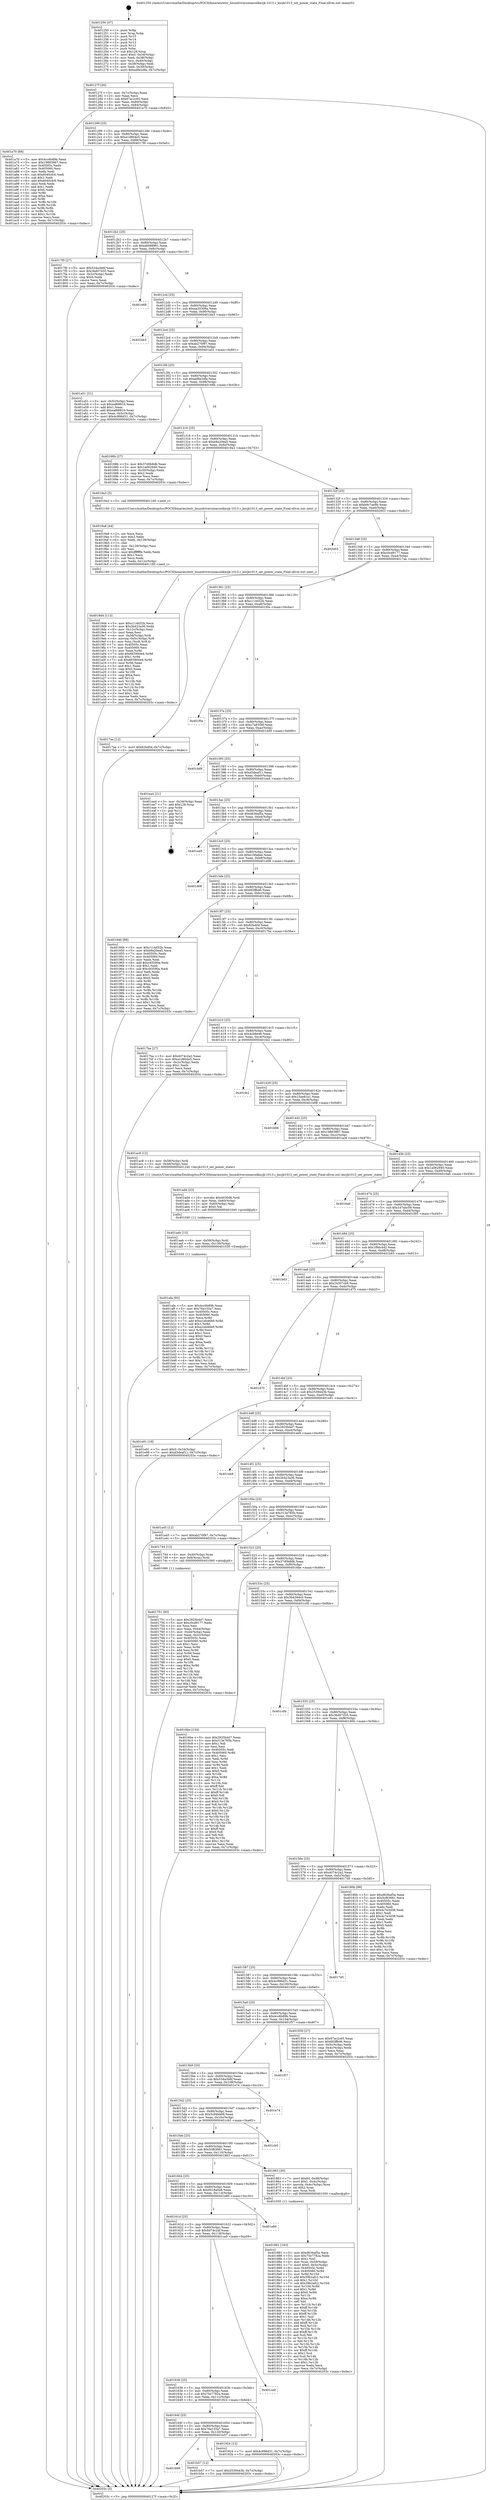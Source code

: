 digraph "0x401250" {
  label = "0x401250 (/mnt/c/Users/mathe/Desktop/tcc/POCII/binaries/extr_linuxdriversiioaccelkxcjk-1013.c_kxcjk1013_set_power_state_Final-ollvm.out::main(0))"
  labelloc = "t"
  node[shape=record]

  Entry [label="",width=0.3,height=0.3,shape=circle,fillcolor=black,style=filled]
  "0x40127f" [label="{
     0x40127f [26]\l
     | [instrs]\l
     &nbsp;&nbsp;0x40127f \<+3\>: mov -0x7c(%rbp),%eax\l
     &nbsp;&nbsp;0x401282 \<+2\>: mov %eax,%ecx\l
     &nbsp;&nbsp;0x401284 \<+6\>: sub $0x97ac2c65,%ecx\l
     &nbsp;&nbsp;0x40128a \<+3\>: mov %eax,-0x80(%rbp)\l
     &nbsp;&nbsp;0x40128d \<+6\>: mov %ecx,-0x84(%rbp)\l
     &nbsp;&nbsp;0x401293 \<+6\>: je 0000000000401a70 \<main+0x820\>\l
  }"]
  "0x401a70" [label="{
     0x401a70 [88]\l
     | [instrs]\l
     &nbsp;&nbsp;0x401a70 \<+5\>: mov $0x4cc6b89b,%eax\l
     &nbsp;&nbsp;0x401a75 \<+5\>: mov $0x19883867,%ecx\l
     &nbsp;&nbsp;0x401a7a \<+7\>: mov 0x40505c,%edx\l
     &nbsp;&nbsp;0x401a81 \<+7\>: mov 0x405060,%esi\l
     &nbsp;&nbsp;0x401a88 \<+2\>: mov %edx,%edi\l
     &nbsp;&nbsp;0x401a8a \<+6\>: sub $0x6040cfc6,%edi\l
     &nbsp;&nbsp;0x401a90 \<+3\>: sub $0x1,%edi\l
     &nbsp;&nbsp;0x401a93 \<+6\>: add $0x6040cfc6,%edi\l
     &nbsp;&nbsp;0x401a99 \<+3\>: imul %edi,%edx\l
     &nbsp;&nbsp;0x401a9c \<+3\>: and $0x1,%edx\l
     &nbsp;&nbsp;0x401a9f \<+3\>: cmp $0x0,%edx\l
     &nbsp;&nbsp;0x401aa2 \<+4\>: sete %r8b\l
     &nbsp;&nbsp;0x401aa6 \<+3\>: cmp $0xa,%esi\l
     &nbsp;&nbsp;0x401aa9 \<+4\>: setl %r9b\l
     &nbsp;&nbsp;0x401aad \<+3\>: mov %r8b,%r10b\l
     &nbsp;&nbsp;0x401ab0 \<+3\>: and %r9b,%r10b\l
     &nbsp;&nbsp;0x401ab3 \<+3\>: xor %r9b,%r8b\l
     &nbsp;&nbsp;0x401ab6 \<+3\>: or %r8b,%r10b\l
     &nbsp;&nbsp;0x401ab9 \<+4\>: test $0x1,%r10b\l
     &nbsp;&nbsp;0x401abd \<+3\>: cmovne %ecx,%eax\l
     &nbsp;&nbsp;0x401ac0 \<+3\>: mov %eax,-0x7c(%rbp)\l
     &nbsp;&nbsp;0x401ac3 \<+5\>: jmp 000000000040203c \<main+0xdec\>\l
  }"]
  "0x401299" [label="{
     0x401299 [25]\l
     | [instrs]\l
     &nbsp;&nbsp;0x401299 \<+5\>: jmp 000000000040129e \<main+0x4e\>\l
     &nbsp;&nbsp;0x40129e \<+3\>: mov -0x80(%rbp),%eax\l
     &nbsp;&nbsp;0x4012a1 \<+5\>: sub $0xa1d804e5,%eax\l
     &nbsp;&nbsp;0x4012a6 \<+6\>: mov %eax,-0x88(%rbp)\l
     &nbsp;&nbsp;0x4012ac \<+6\>: je 00000000004017f0 \<main+0x5a0\>\l
  }"]
  Exit [label="",width=0.3,height=0.3,shape=circle,fillcolor=black,style=filled,peripheries=2]
  "0x4017f0" [label="{
     0x4017f0 [27]\l
     | [instrs]\l
     &nbsp;&nbsp;0x4017f0 \<+5\>: mov $0x534a3b6f,%eax\l
     &nbsp;&nbsp;0x4017f5 \<+5\>: mov $0x3bd07d35,%ecx\l
     &nbsp;&nbsp;0x4017fa \<+3\>: mov -0x2c(%rbp),%edx\l
     &nbsp;&nbsp;0x4017fd \<+3\>: cmp $0x0,%edx\l
     &nbsp;&nbsp;0x401800 \<+3\>: cmove %ecx,%eax\l
     &nbsp;&nbsp;0x401803 \<+3\>: mov %eax,-0x7c(%rbp)\l
     &nbsp;&nbsp;0x401806 \<+5\>: jmp 000000000040203c \<main+0xdec\>\l
  }"]
  "0x4012b2" [label="{
     0x4012b2 [25]\l
     | [instrs]\l
     &nbsp;&nbsp;0x4012b2 \<+5\>: jmp 00000000004012b7 \<main+0x67\>\l
     &nbsp;&nbsp;0x4012b7 \<+3\>: mov -0x80(%rbp),%eax\l
     &nbsp;&nbsp;0x4012ba \<+5\>: sub $0xa6088961,%eax\l
     &nbsp;&nbsp;0x4012bf \<+6\>: mov %eax,-0x8c(%rbp)\l
     &nbsp;&nbsp;0x4012c5 \<+6\>: je 0000000000401e68 \<main+0xc18\>\l
  }"]
  "0x401668" [label="{
     0x401668\l
  }", style=dashed]
  "0x401e68" [label="{
     0x401e68\l
  }", style=dashed]
  "0x4012cb" [label="{
     0x4012cb [25]\l
     | [instrs]\l
     &nbsp;&nbsp;0x4012cb \<+5\>: jmp 00000000004012d0 \<main+0x80\>\l
     &nbsp;&nbsp;0x4012d0 \<+3\>: mov -0x80(%rbp),%eax\l
     &nbsp;&nbsp;0x4012d3 \<+5\>: sub $0xaa35306a,%eax\l
     &nbsp;&nbsp;0x4012d8 \<+6\>: mov %eax,-0x90(%rbp)\l
     &nbsp;&nbsp;0x4012de \<+6\>: je 0000000000401bb3 \<main+0x963\>\l
  }"]
  "0x401b57" [label="{
     0x401b57 [12]\l
     | [instrs]\l
     &nbsp;&nbsp;0x401b57 \<+7\>: movl $0x2539443b,-0x7c(%rbp)\l
     &nbsp;&nbsp;0x401b5e \<+5\>: jmp 000000000040203c \<main+0xdec\>\l
  }"]
  "0x401bb3" [label="{
     0x401bb3\l
  }", style=dashed]
  "0x4012e4" [label="{
     0x4012e4 [25]\l
     | [instrs]\l
     &nbsp;&nbsp;0x4012e4 \<+5\>: jmp 00000000004012e9 \<main+0x99\>\l
     &nbsp;&nbsp;0x4012e9 \<+3\>: mov -0x80(%rbp),%eax\l
     &nbsp;&nbsp;0x4012ec \<+5\>: sub $0xab270f97,%eax\l
     &nbsp;&nbsp;0x4012f1 \<+6\>: mov %eax,-0x94(%rbp)\l
     &nbsp;&nbsp;0x4012f7 \<+6\>: je 0000000000401a51 \<main+0x801\>\l
  }"]
  "0x401afa" [label="{
     0x401afa [93]\l
     | [instrs]\l
     &nbsp;&nbsp;0x401afa \<+5\>: mov $0x4cc6b89b,%eax\l
     &nbsp;&nbsp;0x401aff \<+5\>: mov $0x76a155a7,%esi\l
     &nbsp;&nbsp;0x401b04 \<+7\>: mov 0x40505c,%ecx\l
     &nbsp;&nbsp;0x401b0b \<+7\>: mov 0x405060,%edx\l
     &nbsp;&nbsp;0x401b12 \<+3\>: mov %ecx,%r8d\l
     &nbsp;&nbsp;0x401b15 \<+7\>: add $0xa1eb46b9,%r8d\l
     &nbsp;&nbsp;0x401b1c \<+4\>: sub $0x1,%r8d\l
     &nbsp;&nbsp;0x401b20 \<+7\>: sub $0xa1eb46b9,%r8d\l
     &nbsp;&nbsp;0x401b27 \<+4\>: imul %r8d,%ecx\l
     &nbsp;&nbsp;0x401b2b \<+3\>: and $0x1,%ecx\l
     &nbsp;&nbsp;0x401b2e \<+3\>: cmp $0x0,%ecx\l
     &nbsp;&nbsp;0x401b31 \<+4\>: sete %r9b\l
     &nbsp;&nbsp;0x401b35 \<+3\>: cmp $0xa,%edx\l
     &nbsp;&nbsp;0x401b38 \<+4\>: setl %r10b\l
     &nbsp;&nbsp;0x401b3c \<+3\>: mov %r9b,%r11b\l
     &nbsp;&nbsp;0x401b3f \<+3\>: and %r10b,%r11b\l
     &nbsp;&nbsp;0x401b42 \<+3\>: xor %r10b,%r9b\l
     &nbsp;&nbsp;0x401b45 \<+3\>: or %r9b,%r11b\l
     &nbsp;&nbsp;0x401b48 \<+4\>: test $0x1,%r11b\l
     &nbsp;&nbsp;0x401b4c \<+3\>: cmovne %esi,%eax\l
     &nbsp;&nbsp;0x401b4f \<+3\>: mov %eax,-0x7c(%rbp)\l
     &nbsp;&nbsp;0x401b52 \<+5\>: jmp 000000000040203c \<main+0xdec\>\l
  }"]
  "0x401a51" [label="{
     0x401a51 [31]\l
     | [instrs]\l
     &nbsp;&nbsp;0x401a51 \<+3\>: mov -0x5c(%rbp),%eax\l
     &nbsp;&nbsp;0x401a54 \<+5\>: sub $0xeaf68816,%eax\l
     &nbsp;&nbsp;0x401a59 \<+3\>: add $0x1,%eax\l
     &nbsp;&nbsp;0x401a5c \<+5\>: add $0xeaf68816,%eax\l
     &nbsp;&nbsp;0x401a61 \<+3\>: mov %eax,-0x5c(%rbp)\l
     &nbsp;&nbsp;0x401a64 \<+7\>: movl $0x4c996d31,-0x7c(%rbp)\l
     &nbsp;&nbsp;0x401a6b \<+5\>: jmp 000000000040203c \<main+0xdec\>\l
  }"]
  "0x4012fd" [label="{
     0x4012fd [25]\l
     | [instrs]\l
     &nbsp;&nbsp;0x4012fd \<+5\>: jmp 0000000000401302 \<main+0xb2\>\l
     &nbsp;&nbsp;0x401302 \<+3\>: mov -0x80(%rbp),%eax\l
     &nbsp;&nbsp;0x401305 \<+5\>: sub $0xad8e2dfa,%eax\l
     &nbsp;&nbsp;0x40130a \<+6\>: mov %eax,-0x98(%rbp)\l
     &nbsp;&nbsp;0x401310 \<+6\>: je 000000000040168b \<main+0x43b\>\l
  }"]
  "0x401aeb" [label="{
     0x401aeb [15]\l
     | [instrs]\l
     &nbsp;&nbsp;0x401aeb \<+4\>: mov -0x58(%rbp),%rdi\l
     &nbsp;&nbsp;0x401aef \<+6\>: mov %eax,-0x130(%rbp)\l
     &nbsp;&nbsp;0x401af5 \<+5\>: call 0000000000401030 \<free@plt\>\l
     | [calls]\l
     &nbsp;&nbsp;0x401030 \{1\} (unknown)\l
  }"]
  "0x40168b" [label="{
     0x40168b [27]\l
     | [instrs]\l
     &nbsp;&nbsp;0x40168b \<+5\>: mov $0x37d0b8db,%eax\l
     &nbsp;&nbsp;0x401690 \<+5\>: mov $0x1a062940,%ecx\l
     &nbsp;&nbsp;0x401695 \<+3\>: mov -0x30(%rbp),%edx\l
     &nbsp;&nbsp;0x401698 \<+3\>: cmp $0x2,%edx\l
     &nbsp;&nbsp;0x40169b \<+3\>: cmovne %ecx,%eax\l
     &nbsp;&nbsp;0x40169e \<+3\>: mov %eax,-0x7c(%rbp)\l
     &nbsp;&nbsp;0x4016a1 \<+5\>: jmp 000000000040203c \<main+0xdec\>\l
  }"]
  "0x401316" [label="{
     0x401316 [25]\l
     | [instrs]\l
     &nbsp;&nbsp;0x401316 \<+5\>: jmp 000000000040131b \<main+0xcb\>\l
     &nbsp;&nbsp;0x40131b \<+3\>: mov -0x80(%rbp),%eax\l
     &nbsp;&nbsp;0x40131e \<+5\>: sub $0xb9a20ea5,%eax\l
     &nbsp;&nbsp;0x401323 \<+6\>: mov %eax,-0x9c(%rbp)\l
     &nbsp;&nbsp;0x401329 \<+6\>: je 00000000004019a3 \<main+0x753\>\l
  }"]
  "0x40203c" [label="{
     0x40203c [5]\l
     | [instrs]\l
     &nbsp;&nbsp;0x40203c \<+5\>: jmp 000000000040127f \<main+0x2f\>\l
  }"]
  "0x401250" [label="{
     0x401250 [47]\l
     | [instrs]\l
     &nbsp;&nbsp;0x401250 \<+1\>: push %rbp\l
     &nbsp;&nbsp;0x401251 \<+3\>: mov %rsp,%rbp\l
     &nbsp;&nbsp;0x401254 \<+2\>: push %r15\l
     &nbsp;&nbsp;0x401256 \<+2\>: push %r14\l
     &nbsp;&nbsp;0x401258 \<+2\>: push %r13\l
     &nbsp;&nbsp;0x40125a \<+2\>: push %r12\l
     &nbsp;&nbsp;0x40125c \<+1\>: push %rbx\l
     &nbsp;&nbsp;0x40125d \<+7\>: sub $0x128,%rsp\l
     &nbsp;&nbsp;0x401264 \<+7\>: movl $0x0,-0x34(%rbp)\l
     &nbsp;&nbsp;0x40126b \<+3\>: mov %edi,-0x38(%rbp)\l
     &nbsp;&nbsp;0x40126e \<+4\>: mov %rsi,-0x40(%rbp)\l
     &nbsp;&nbsp;0x401272 \<+3\>: mov -0x38(%rbp),%edi\l
     &nbsp;&nbsp;0x401275 \<+3\>: mov %edi,-0x30(%rbp)\l
     &nbsp;&nbsp;0x401278 \<+7\>: movl $0xad8e2dfa,-0x7c(%rbp)\l
  }"]
  "0x401ad4" [label="{
     0x401ad4 [23]\l
     | [instrs]\l
     &nbsp;&nbsp;0x401ad4 \<+10\>: movabs $0x4030d6,%rdi\l
     &nbsp;&nbsp;0x401ade \<+3\>: mov %eax,-0x60(%rbp)\l
     &nbsp;&nbsp;0x401ae1 \<+3\>: mov -0x60(%rbp),%esi\l
     &nbsp;&nbsp;0x401ae4 \<+2\>: mov $0x0,%al\l
     &nbsp;&nbsp;0x401ae6 \<+5\>: call 0000000000401040 \<printf@plt\>\l
     | [calls]\l
     &nbsp;&nbsp;0x401040 \{1\} (unknown)\l
  }"]
  "0x4019a3" [label="{
     0x4019a3 [5]\l
     | [instrs]\l
     &nbsp;&nbsp;0x4019a3 \<+5\>: call 0000000000401160 \<next_i\>\l
     | [calls]\l
     &nbsp;&nbsp;0x401160 \{1\} (/mnt/c/Users/mathe/Desktop/tcc/POCII/binaries/extr_linuxdriversiioaccelkxcjk-1013.c_kxcjk1013_set_power_state_Final-ollvm.out::next_i)\l
  }"]
  "0x40132f" [label="{
     0x40132f [25]\l
     | [instrs]\l
     &nbsp;&nbsp;0x40132f \<+5\>: jmp 0000000000401334 \<main+0xe4\>\l
     &nbsp;&nbsp;0x401334 \<+3\>: mov -0x80(%rbp),%eax\l
     &nbsp;&nbsp;0x401337 \<+5\>: sub $0xb9c7ae9b,%eax\l
     &nbsp;&nbsp;0x40133c \<+6\>: mov %eax,-0xa0(%rbp)\l
     &nbsp;&nbsp;0x401342 \<+6\>: je 0000000000402003 \<main+0xdb3\>\l
  }"]
  "0x4019d4" [label="{
     0x4019d4 [113]\l
     | [instrs]\l
     &nbsp;&nbsp;0x4019d4 \<+5\>: mov $0xc114d32b,%ecx\l
     &nbsp;&nbsp;0x4019d9 \<+5\>: mov $0x2b423a36,%edx\l
     &nbsp;&nbsp;0x4019de \<+6\>: mov -0x12c(%rbp),%esi\l
     &nbsp;&nbsp;0x4019e4 \<+3\>: imul %eax,%esi\l
     &nbsp;&nbsp;0x4019e7 \<+4\>: mov -0x58(%rbp),%rdi\l
     &nbsp;&nbsp;0x4019eb \<+4\>: movslq -0x5c(%rbp),%r8\l
     &nbsp;&nbsp;0x4019ef \<+4\>: mov %esi,(%rdi,%r8,4)\l
     &nbsp;&nbsp;0x4019f3 \<+7\>: mov 0x40505c,%eax\l
     &nbsp;&nbsp;0x4019fa \<+7\>: mov 0x405060,%esi\l
     &nbsp;&nbsp;0x401a01 \<+3\>: mov %eax,%r9d\l
     &nbsp;&nbsp;0x401a04 \<+7\>: add $0x663900e4,%r9d\l
     &nbsp;&nbsp;0x401a0b \<+4\>: sub $0x1,%r9d\l
     &nbsp;&nbsp;0x401a0f \<+7\>: sub $0x663900e4,%r9d\l
     &nbsp;&nbsp;0x401a16 \<+4\>: imul %r9d,%eax\l
     &nbsp;&nbsp;0x401a1a \<+3\>: and $0x1,%eax\l
     &nbsp;&nbsp;0x401a1d \<+3\>: cmp $0x0,%eax\l
     &nbsp;&nbsp;0x401a20 \<+4\>: sete %r10b\l
     &nbsp;&nbsp;0x401a24 \<+3\>: cmp $0xa,%esi\l
     &nbsp;&nbsp;0x401a27 \<+4\>: setl %r11b\l
     &nbsp;&nbsp;0x401a2b \<+3\>: mov %r10b,%bl\l
     &nbsp;&nbsp;0x401a2e \<+3\>: and %r11b,%bl\l
     &nbsp;&nbsp;0x401a31 \<+3\>: xor %r11b,%r10b\l
     &nbsp;&nbsp;0x401a34 \<+3\>: or %r10b,%bl\l
     &nbsp;&nbsp;0x401a37 \<+3\>: test $0x1,%bl\l
     &nbsp;&nbsp;0x401a3a \<+3\>: cmovne %edx,%ecx\l
     &nbsp;&nbsp;0x401a3d \<+3\>: mov %ecx,-0x7c(%rbp)\l
     &nbsp;&nbsp;0x401a40 \<+5\>: jmp 000000000040203c \<main+0xdec\>\l
  }"]
  "0x402003" [label="{
     0x402003\l
  }", style=dashed]
  "0x401348" [label="{
     0x401348 [25]\l
     | [instrs]\l
     &nbsp;&nbsp;0x401348 \<+5\>: jmp 000000000040134d \<main+0xfd\>\l
     &nbsp;&nbsp;0x40134d \<+3\>: mov -0x80(%rbp),%eax\l
     &nbsp;&nbsp;0x401350 \<+5\>: sub $0xc0cd9177,%eax\l
     &nbsp;&nbsp;0x401355 \<+6\>: mov %eax,-0xa4(%rbp)\l
     &nbsp;&nbsp;0x40135b \<+6\>: je 00000000004017ae \<main+0x55e\>\l
  }"]
  "0x4019a8" [label="{
     0x4019a8 [44]\l
     | [instrs]\l
     &nbsp;&nbsp;0x4019a8 \<+2\>: xor %ecx,%ecx\l
     &nbsp;&nbsp;0x4019aa \<+5\>: mov $0x2,%edx\l
     &nbsp;&nbsp;0x4019af \<+6\>: mov %edx,-0x128(%rbp)\l
     &nbsp;&nbsp;0x4019b5 \<+1\>: cltd\l
     &nbsp;&nbsp;0x4019b6 \<+6\>: mov -0x128(%rbp),%esi\l
     &nbsp;&nbsp;0x4019bc \<+2\>: idiv %esi\l
     &nbsp;&nbsp;0x4019be \<+6\>: imul $0xfffffffe,%edx,%edx\l
     &nbsp;&nbsp;0x4019c4 \<+3\>: sub $0x1,%ecx\l
     &nbsp;&nbsp;0x4019c7 \<+2\>: sub %ecx,%edx\l
     &nbsp;&nbsp;0x4019c9 \<+6\>: mov %edx,-0x12c(%rbp)\l
     &nbsp;&nbsp;0x4019cf \<+5\>: call 0000000000401160 \<next_i\>\l
     | [calls]\l
     &nbsp;&nbsp;0x401160 \{1\} (/mnt/c/Users/mathe/Desktop/tcc/POCII/binaries/extr_linuxdriversiioaccelkxcjk-1013.c_kxcjk1013_set_power_state_Final-ollvm.out::next_i)\l
  }"]
  "0x4017ae" [label="{
     0x4017ae [12]\l
     | [instrs]\l
     &nbsp;&nbsp;0x4017ae \<+7\>: movl $0x82bd0d,-0x7c(%rbp)\l
     &nbsp;&nbsp;0x4017b5 \<+5\>: jmp 000000000040203c \<main+0xdec\>\l
  }"]
  "0x401361" [label="{
     0x401361 [25]\l
     | [instrs]\l
     &nbsp;&nbsp;0x401361 \<+5\>: jmp 0000000000401366 \<main+0x116\>\l
     &nbsp;&nbsp;0x401366 \<+3\>: mov -0x80(%rbp),%eax\l
     &nbsp;&nbsp;0x401369 \<+5\>: sub $0xc114d32b,%eax\l
     &nbsp;&nbsp;0x40136e \<+6\>: mov %eax,-0xa8(%rbp)\l
     &nbsp;&nbsp;0x401374 \<+6\>: je 0000000000401f0a \<main+0xcba\>\l
  }"]
  "0x40164f" [label="{
     0x40164f [25]\l
     | [instrs]\l
     &nbsp;&nbsp;0x40164f \<+5\>: jmp 0000000000401654 \<main+0x404\>\l
     &nbsp;&nbsp;0x401654 \<+3\>: mov -0x80(%rbp),%eax\l
     &nbsp;&nbsp;0x401657 \<+5\>: sub $0x76a155a7,%eax\l
     &nbsp;&nbsp;0x40165c \<+6\>: mov %eax,-0x120(%rbp)\l
     &nbsp;&nbsp;0x401662 \<+6\>: je 0000000000401b57 \<main+0x907\>\l
  }"]
  "0x401f0a" [label="{
     0x401f0a\l
  }", style=dashed]
  "0x40137a" [label="{
     0x40137a [25]\l
     | [instrs]\l
     &nbsp;&nbsp;0x40137a \<+5\>: jmp 000000000040137f \<main+0x12f\>\l
     &nbsp;&nbsp;0x40137f \<+3\>: mov -0x80(%rbp),%eax\l
     &nbsp;&nbsp;0x401382 \<+5\>: sub $0xc7a8356f,%eax\l
     &nbsp;&nbsp;0x401387 \<+6\>: mov %eax,-0xac(%rbp)\l
     &nbsp;&nbsp;0x40138d \<+6\>: je 0000000000401dd9 \<main+0xb89\>\l
  }"]
  "0x401924" [label="{
     0x401924 [12]\l
     | [instrs]\l
     &nbsp;&nbsp;0x401924 \<+7\>: movl $0x4c996d31,-0x7c(%rbp)\l
     &nbsp;&nbsp;0x40192b \<+5\>: jmp 000000000040203c \<main+0xdec\>\l
  }"]
  "0x401dd9" [label="{
     0x401dd9\l
  }", style=dashed]
  "0x401393" [label="{
     0x401393 [25]\l
     | [instrs]\l
     &nbsp;&nbsp;0x401393 \<+5\>: jmp 0000000000401398 \<main+0x148\>\l
     &nbsp;&nbsp;0x401398 \<+3\>: mov -0x80(%rbp),%eax\l
     &nbsp;&nbsp;0x40139b \<+5\>: sub $0xd3deaf11,%eax\l
     &nbsp;&nbsp;0x4013a0 \<+6\>: mov %eax,-0xb0(%rbp)\l
     &nbsp;&nbsp;0x4013a6 \<+6\>: je 0000000000401ea4 \<main+0xc54\>\l
  }"]
  "0x401636" [label="{
     0x401636 [25]\l
     | [instrs]\l
     &nbsp;&nbsp;0x401636 \<+5\>: jmp 000000000040163b \<main+0x3eb\>\l
     &nbsp;&nbsp;0x40163b \<+3\>: mov -0x80(%rbp),%eax\l
     &nbsp;&nbsp;0x40163e \<+5\>: sub $0x75e7782a,%eax\l
     &nbsp;&nbsp;0x401643 \<+6\>: mov %eax,-0x11c(%rbp)\l
     &nbsp;&nbsp;0x401649 \<+6\>: je 0000000000401924 \<main+0x6d4\>\l
  }"]
  "0x401ea4" [label="{
     0x401ea4 [21]\l
     | [instrs]\l
     &nbsp;&nbsp;0x401ea4 \<+3\>: mov -0x34(%rbp),%eax\l
     &nbsp;&nbsp;0x401ea7 \<+7\>: add $0x128,%rsp\l
     &nbsp;&nbsp;0x401eae \<+1\>: pop %rbx\l
     &nbsp;&nbsp;0x401eaf \<+2\>: pop %r12\l
     &nbsp;&nbsp;0x401eb1 \<+2\>: pop %r13\l
     &nbsp;&nbsp;0x401eb3 \<+2\>: pop %r14\l
     &nbsp;&nbsp;0x401eb5 \<+2\>: pop %r15\l
     &nbsp;&nbsp;0x401eb7 \<+1\>: pop %rbp\l
     &nbsp;&nbsp;0x401eb8 \<+1\>: ret\l
  }"]
  "0x4013ac" [label="{
     0x4013ac [25]\l
     | [instrs]\l
     &nbsp;&nbsp;0x4013ac \<+5\>: jmp 00000000004013b1 \<main+0x161\>\l
     &nbsp;&nbsp;0x4013b1 \<+3\>: mov -0x80(%rbp),%eax\l
     &nbsp;&nbsp;0x4013b4 \<+5\>: sub $0xd636af5a,%eax\l
     &nbsp;&nbsp;0x4013b9 \<+6\>: mov %eax,-0xb4(%rbp)\l
     &nbsp;&nbsp;0x4013bf \<+6\>: je 0000000000401ed5 \<main+0xc85\>\l
  }"]
  "0x401ca9" [label="{
     0x401ca9\l
  }", style=dashed]
  "0x401ed5" [label="{
     0x401ed5\l
  }", style=dashed]
  "0x4013c5" [label="{
     0x4013c5 [25]\l
     | [instrs]\l
     &nbsp;&nbsp;0x4013c5 \<+5\>: jmp 00000000004013ca \<main+0x17a\>\l
     &nbsp;&nbsp;0x4013ca \<+3\>: mov -0x80(%rbp),%eax\l
     &nbsp;&nbsp;0x4013cd \<+5\>: sub $0xe19fadee,%eax\l
     &nbsp;&nbsp;0x4013d2 \<+6\>: mov %eax,-0xb8(%rbp)\l
     &nbsp;&nbsp;0x4013d8 \<+6\>: je 0000000000401d08 \<main+0xab8\>\l
  }"]
  "0x40161d" [label="{
     0x40161d [25]\l
     | [instrs]\l
     &nbsp;&nbsp;0x40161d \<+5\>: jmp 0000000000401622 \<main+0x3d2\>\l
     &nbsp;&nbsp;0x401622 \<+3\>: mov -0x80(%rbp),%eax\l
     &nbsp;&nbsp;0x401625 \<+5\>: sub $0x6d74c2af,%eax\l
     &nbsp;&nbsp;0x40162a \<+6\>: mov %eax,-0x118(%rbp)\l
     &nbsp;&nbsp;0x401630 \<+6\>: je 0000000000401ca9 \<main+0xa59\>\l
  }"]
  "0x401d08" [label="{
     0x401d08\l
  }", style=dashed]
  "0x4013de" [label="{
     0x4013de [25]\l
     | [instrs]\l
     &nbsp;&nbsp;0x4013de \<+5\>: jmp 00000000004013e3 \<main+0x193\>\l
     &nbsp;&nbsp;0x4013e3 \<+3\>: mov -0x80(%rbp),%eax\l
     &nbsp;&nbsp;0x4013e6 \<+5\>: sub $0xfd2ffb46,%eax\l
     &nbsp;&nbsp;0x4013eb \<+6\>: mov %eax,-0xbc(%rbp)\l
     &nbsp;&nbsp;0x4013f1 \<+6\>: je 000000000040194b \<main+0x6fb\>\l
  }"]
  "0x401e80" [label="{
     0x401e80\l
  }", style=dashed]
  "0x40194b" [label="{
     0x40194b [88]\l
     | [instrs]\l
     &nbsp;&nbsp;0x40194b \<+5\>: mov $0xc114d32b,%eax\l
     &nbsp;&nbsp;0x401950 \<+5\>: mov $0xb9a20ea5,%ecx\l
     &nbsp;&nbsp;0x401955 \<+7\>: mov 0x40505c,%edx\l
     &nbsp;&nbsp;0x40195c \<+7\>: mov 0x405060,%esi\l
     &nbsp;&nbsp;0x401963 \<+2\>: mov %edx,%edi\l
     &nbsp;&nbsp;0x401965 \<+6\>: add $0xc93590a,%edi\l
     &nbsp;&nbsp;0x40196b \<+3\>: sub $0x1,%edi\l
     &nbsp;&nbsp;0x40196e \<+6\>: sub $0xc93590a,%edi\l
     &nbsp;&nbsp;0x401974 \<+3\>: imul %edi,%edx\l
     &nbsp;&nbsp;0x401977 \<+3\>: and $0x1,%edx\l
     &nbsp;&nbsp;0x40197a \<+3\>: cmp $0x0,%edx\l
     &nbsp;&nbsp;0x40197d \<+4\>: sete %r8b\l
     &nbsp;&nbsp;0x401981 \<+3\>: cmp $0xa,%esi\l
     &nbsp;&nbsp;0x401984 \<+4\>: setl %r9b\l
     &nbsp;&nbsp;0x401988 \<+3\>: mov %r8b,%r10b\l
     &nbsp;&nbsp;0x40198b \<+3\>: and %r9b,%r10b\l
     &nbsp;&nbsp;0x40198e \<+3\>: xor %r9b,%r8b\l
     &nbsp;&nbsp;0x401991 \<+3\>: or %r8b,%r10b\l
     &nbsp;&nbsp;0x401994 \<+4\>: test $0x1,%r10b\l
     &nbsp;&nbsp;0x401998 \<+3\>: cmovne %ecx,%eax\l
     &nbsp;&nbsp;0x40199b \<+3\>: mov %eax,-0x7c(%rbp)\l
     &nbsp;&nbsp;0x40199e \<+5\>: jmp 000000000040203c \<main+0xdec\>\l
  }"]
  "0x4013f7" [label="{
     0x4013f7 [25]\l
     | [instrs]\l
     &nbsp;&nbsp;0x4013f7 \<+5\>: jmp 00000000004013fc \<main+0x1ac\>\l
     &nbsp;&nbsp;0x4013fc \<+3\>: mov -0x80(%rbp),%eax\l
     &nbsp;&nbsp;0x4013ff \<+5\>: sub $0x82bd0d,%eax\l
     &nbsp;&nbsp;0x401404 \<+6\>: mov %eax,-0xc0(%rbp)\l
     &nbsp;&nbsp;0x40140a \<+6\>: je 00000000004017ba \<main+0x56a\>\l
  }"]
  "0x401881" [label="{
     0x401881 [163]\l
     | [instrs]\l
     &nbsp;&nbsp;0x401881 \<+5\>: mov $0xd636af5a,%ecx\l
     &nbsp;&nbsp;0x401886 \<+5\>: mov $0x75e7782a,%edx\l
     &nbsp;&nbsp;0x40188b \<+3\>: mov $0x1,%sil\l
     &nbsp;&nbsp;0x40188e \<+4\>: mov %rax,-0x58(%rbp)\l
     &nbsp;&nbsp;0x401892 \<+7\>: movl $0x0,-0x5c(%rbp)\l
     &nbsp;&nbsp;0x401899 \<+8\>: mov 0x40505c,%r8d\l
     &nbsp;&nbsp;0x4018a1 \<+8\>: mov 0x405060,%r9d\l
     &nbsp;&nbsp;0x4018a9 \<+3\>: mov %r8d,%r10d\l
     &nbsp;&nbsp;0x4018ac \<+7\>: add $0x39b2afc2,%r10d\l
     &nbsp;&nbsp;0x4018b3 \<+4\>: sub $0x1,%r10d\l
     &nbsp;&nbsp;0x4018b7 \<+7\>: sub $0x39b2afc2,%r10d\l
     &nbsp;&nbsp;0x4018be \<+4\>: imul %r10d,%r8d\l
     &nbsp;&nbsp;0x4018c2 \<+4\>: and $0x1,%r8d\l
     &nbsp;&nbsp;0x4018c6 \<+4\>: cmp $0x0,%r8d\l
     &nbsp;&nbsp;0x4018ca \<+4\>: sete %r11b\l
     &nbsp;&nbsp;0x4018ce \<+4\>: cmp $0xa,%r9d\l
     &nbsp;&nbsp;0x4018d2 \<+3\>: setl %bl\l
     &nbsp;&nbsp;0x4018d5 \<+3\>: mov %r11b,%r14b\l
     &nbsp;&nbsp;0x4018d8 \<+4\>: xor $0xff,%r14b\l
     &nbsp;&nbsp;0x4018dc \<+3\>: mov %bl,%r15b\l
     &nbsp;&nbsp;0x4018df \<+4\>: xor $0xff,%r15b\l
     &nbsp;&nbsp;0x4018e3 \<+4\>: xor $0x1,%sil\l
     &nbsp;&nbsp;0x4018e7 \<+3\>: mov %r14b,%r12b\l
     &nbsp;&nbsp;0x4018ea \<+4\>: and $0xff,%r12b\l
     &nbsp;&nbsp;0x4018ee \<+3\>: and %sil,%r11b\l
     &nbsp;&nbsp;0x4018f1 \<+3\>: mov %r15b,%r13b\l
     &nbsp;&nbsp;0x4018f4 \<+4\>: and $0xff,%r13b\l
     &nbsp;&nbsp;0x4018f8 \<+3\>: and %sil,%bl\l
     &nbsp;&nbsp;0x4018fb \<+3\>: or %r11b,%r12b\l
     &nbsp;&nbsp;0x4018fe \<+3\>: or %bl,%r13b\l
     &nbsp;&nbsp;0x401901 \<+3\>: xor %r13b,%r12b\l
     &nbsp;&nbsp;0x401904 \<+3\>: or %r15b,%r14b\l
     &nbsp;&nbsp;0x401907 \<+4\>: xor $0xff,%r14b\l
     &nbsp;&nbsp;0x40190b \<+4\>: or $0x1,%sil\l
     &nbsp;&nbsp;0x40190f \<+3\>: and %sil,%r14b\l
     &nbsp;&nbsp;0x401912 \<+3\>: or %r14b,%r12b\l
     &nbsp;&nbsp;0x401915 \<+4\>: test $0x1,%r12b\l
     &nbsp;&nbsp;0x401919 \<+3\>: cmovne %edx,%ecx\l
     &nbsp;&nbsp;0x40191c \<+3\>: mov %ecx,-0x7c(%rbp)\l
     &nbsp;&nbsp;0x40191f \<+5\>: jmp 000000000040203c \<main+0xdec\>\l
  }"]
  "0x4017ba" [label="{
     0x4017ba [27]\l
     | [instrs]\l
     &nbsp;&nbsp;0x4017ba \<+5\>: mov $0x4074c2a2,%eax\l
     &nbsp;&nbsp;0x4017bf \<+5\>: mov $0xa1d804e5,%ecx\l
     &nbsp;&nbsp;0x4017c4 \<+3\>: mov -0x2c(%rbp),%edx\l
     &nbsp;&nbsp;0x4017c7 \<+3\>: cmp $0x1,%edx\l
     &nbsp;&nbsp;0x4017ca \<+3\>: cmovl %ecx,%eax\l
     &nbsp;&nbsp;0x4017cd \<+3\>: mov %eax,-0x7c(%rbp)\l
     &nbsp;&nbsp;0x4017d0 \<+5\>: jmp 000000000040203c \<main+0xdec\>\l
  }"]
  "0x401410" [label="{
     0x401410 [25]\l
     | [instrs]\l
     &nbsp;&nbsp;0x401410 \<+5\>: jmp 0000000000401415 \<main+0x1c5\>\l
     &nbsp;&nbsp;0x401415 \<+3\>: mov -0x80(%rbp),%eax\l
     &nbsp;&nbsp;0x401418 \<+5\>: sub $0x4cb6e46,%eax\l
     &nbsp;&nbsp;0x40141d \<+6\>: mov %eax,-0xc4(%rbp)\l
     &nbsp;&nbsp;0x401423 \<+6\>: je 0000000000401fe2 \<main+0xd92\>\l
  }"]
  "0x401604" [label="{
     0x401604 [25]\l
     | [instrs]\l
     &nbsp;&nbsp;0x401604 \<+5\>: jmp 0000000000401609 \<main+0x3b9\>\l
     &nbsp;&nbsp;0x401609 \<+3\>: mov -0x80(%rbp),%eax\l
     &nbsp;&nbsp;0x40160c \<+5\>: sub $0x6018a0a8,%eax\l
     &nbsp;&nbsp;0x401611 \<+6\>: mov %eax,-0x114(%rbp)\l
     &nbsp;&nbsp;0x401617 \<+6\>: je 0000000000401e80 \<main+0xc30\>\l
  }"]
  "0x401fe2" [label="{
     0x401fe2\l
  }", style=dashed]
  "0x401429" [label="{
     0x401429 [25]\l
     | [instrs]\l
     &nbsp;&nbsp;0x401429 \<+5\>: jmp 000000000040142e \<main+0x1de\>\l
     &nbsp;&nbsp;0x40142e \<+3\>: mov -0x80(%rbp),%eax\l
     &nbsp;&nbsp;0x401431 \<+5\>: sub $0x15ae81e1,%eax\l
     &nbsp;&nbsp;0x401436 \<+6\>: mov %eax,-0xc8(%rbp)\l
     &nbsp;&nbsp;0x40143c \<+6\>: je 0000000000401b98 \<main+0x948\>\l
  }"]
  "0x401863" [label="{
     0x401863 [30]\l
     | [instrs]\l
     &nbsp;&nbsp;0x401863 \<+7\>: movl $0x64,-0x48(%rbp)\l
     &nbsp;&nbsp;0x40186a \<+7\>: movl $0x1,-0x4c(%rbp)\l
     &nbsp;&nbsp;0x401871 \<+4\>: movslq -0x4c(%rbp),%rax\l
     &nbsp;&nbsp;0x401875 \<+4\>: shl $0x2,%rax\l
     &nbsp;&nbsp;0x401879 \<+3\>: mov %rax,%rdi\l
     &nbsp;&nbsp;0x40187c \<+5\>: call 0000000000401050 \<malloc@plt\>\l
     | [calls]\l
     &nbsp;&nbsp;0x401050 \{1\} (unknown)\l
  }"]
  "0x401b98" [label="{
     0x401b98\l
  }", style=dashed]
  "0x401442" [label="{
     0x401442 [25]\l
     | [instrs]\l
     &nbsp;&nbsp;0x401442 \<+5\>: jmp 0000000000401447 \<main+0x1f7\>\l
     &nbsp;&nbsp;0x401447 \<+3\>: mov -0x80(%rbp),%eax\l
     &nbsp;&nbsp;0x40144a \<+5\>: sub $0x19883867,%eax\l
     &nbsp;&nbsp;0x40144f \<+6\>: mov %eax,-0xcc(%rbp)\l
     &nbsp;&nbsp;0x401455 \<+6\>: je 0000000000401ac8 \<main+0x878\>\l
  }"]
  "0x4015eb" [label="{
     0x4015eb [25]\l
     | [instrs]\l
     &nbsp;&nbsp;0x4015eb \<+5\>: jmp 00000000004015f0 \<main+0x3a0\>\l
     &nbsp;&nbsp;0x4015f0 \<+3\>: mov -0x80(%rbp),%eax\l
     &nbsp;&nbsp;0x4015f3 \<+5\>: sub $0x5cf63661,%eax\l
     &nbsp;&nbsp;0x4015f8 \<+6\>: mov %eax,-0x110(%rbp)\l
     &nbsp;&nbsp;0x4015fe \<+6\>: je 0000000000401863 \<main+0x613\>\l
  }"]
  "0x401ac8" [label="{
     0x401ac8 [12]\l
     | [instrs]\l
     &nbsp;&nbsp;0x401ac8 \<+4\>: mov -0x58(%rbp),%rdi\l
     &nbsp;&nbsp;0x401acc \<+3\>: mov -0x48(%rbp),%esi\l
     &nbsp;&nbsp;0x401acf \<+5\>: call 0000000000401240 \<kxcjk1013_set_power_state\>\l
     | [calls]\l
     &nbsp;&nbsp;0x401240 \{1\} (/mnt/c/Users/mathe/Desktop/tcc/POCII/binaries/extr_linuxdriversiioaccelkxcjk-1013.c_kxcjk1013_set_power_state_Final-ollvm.out::kxcjk1013_set_power_state)\l
  }"]
  "0x40145b" [label="{
     0x40145b [25]\l
     | [instrs]\l
     &nbsp;&nbsp;0x40145b \<+5\>: jmp 0000000000401460 \<main+0x210\>\l
     &nbsp;&nbsp;0x401460 \<+3\>: mov -0x80(%rbp),%eax\l
     &nbsp;&nbsp;0x401463 \<+5\>: sub $0x1a062940,%eax\l
     &nbsp;&nbsp;0x401468 \<+6\>: mov %eax,-0xd0(%rbp)\l
     &nbsp;&nbsp;0x40146e \<+6\>: je 00000000004016a6 \<main+0x456\>\l
  }"]
  "0x401cb5" [label="{
     0x401cb5\l
  }", style=dashed]
  "0x4016a6" [label="{
     0x4016a6\l
  }", style=dashed]
  "0x401474" [label="{
     0x401474 [25]\l
     | [instrs]\l
     &nbsp;&nbsp;0x401474 \<+5\>: jmp 0000000000401479 \<main+0x229\>\l
     &nbsp;&nbsp;0x401479 \<+3\>: mov -0x80(%rbp),%eax\l
     &nbsp;&nbsp;0x40147c \<+5\>: sub $0x1d7abc09,%eax\l
     &nbsp;&nbsp;0x401481 \<+6\>: mov %eax,-0xd4(%rbp)\l
     &nbsp;&nbsp;0x401487 \<+6\>: je 0000000000401f95 \<main+0xd45\>\l
  }"]
  "0x4015d2" [label="{
     0x4015d2 [25]\l
     | [instrs]\l
     &nbsp;&nbsp;0x4015d2 \<+5\>: jmp 00000000004015d7 \<main+0x387\>\l
     &nbsp;&nbsp;0x4015d7 \<+3\>: mov -0x80(%rbp),%eax\l
     &nbsp;&nbsp;0x4015da \<+5\>: sub $0x5c94bb08,%eax\l
     &nbsp;&nbsp;0x4015df \<+6\>: mov %eax,-0x10c(%rbp)\l
     &nbsp;&nbsp;0x4015e5 \<+6\>: je 0000000000401cb5 \<main+0xa65\>\l
  }"]
  "0x401f95" [label="{
     0x401f95\l
  }", style=dashed]
  "0x40148d" [label="{
     0x40148d [25]\l
     | [instrs]\l
     &nbsp;&nbsp;0x40148d \<+5\>: jmp 0000000000401492 \<main+0x242\>\l
     &nbsp;&nbsp;0x401492 \<+3\>: mov -0x80(%rbp),%eax\l
     &nbsp;&nbsp;0x401495 \<+5\>: sub $0x1f9dc442,%eax\l
     &nbsp;&nbsp;0x40149a \<+6\>: mov %eax,-0xd8(%rbp)\l
     &nbsp;&nbsp;0x4014a0 \<+6\>: je 0000000000401b63 \<main+0x913\>\l
  }"]
  "0x401e74" [label="{
     0x401e74\l
  }", style=dashed]
  "0x401b63" [label="{
     0x401b63\l
  }", style=dashed]
  "0x4014a6" [label="{
     0x4014a6 [25]\l
     | [instrs]\l
     &nbsp;&nbsp;0x4014a6 \<+5\>: jmp 00000000004014ab \<main+0x25b\>\l
     &nbsp;&nbsp;0x4014ab \<+3\>: mov -0x80(%rbp),%eax\l
     &nbsp;&nbsp;0x4014ae \<+5\>: sub $0x24307cb9,%eax\l
     &nbsp;&nbsp;0x4014b3 \<+6\>: mov %eax,-0xdc(%rbp)\l
     &nbsp;&nbsp;0x4014b9 \<+6\>: je 0000000000401d75 \<main+0xb25\>\l
  }"]
  "0x4015b9" [label="{
     0x4015b9 [25]\l
     | [instrs]\l
     &nbsp;&nbsp;0x4015b9 \<+5\>: jmp 00000000004015be \<main+0x36e\>\l
     &nbsp;&nbsp;0x4015be \<+3\>: mov -0x80(%rbp),%eax\l
     &nbsp;&nbsp;0x4015c1 \<+5\>: sub $0x534a3b6f,%eax\l
     &nbsp;&nbsp;0x4015c6 \<+6\>: mov %eax,-0x108(%rbp)\l
     &nbsp;&nbsp;0x4015cc \<+6\>: je 0000000000401e74 \<main+0xc24\>\l
  }"]
  "0x401d75" [label="{
     0x401d75\l
  }", style=dashed]
  "0x4014bf" [label="{
     0x4014bf [25]\l
     | [instrs]\l
     &nbsp;&nbsp;0x4014bf \<+5\>: jmp 00000000004014c4 \<main+0x274\>\l
     &nbsp;&nbsp;0x4014c4 \<+3\>: mov -0x80(%rbp),%eax\l
     &nbsp;&nbsp;0x4014c7 \<+5\>: sub $0x2539443b,%eax\l
     &nbsp;&nbsp;0x4014cc \<+6\>: mov %eax,-0xe0(%rbp)\l
     &nbsp;&nbsp;0x4014d2 \<+6\>: je 0000000000401e91 \<main+0xc41\>\l
  }"]
  "0x401f57" [label="{
     0x401f57\l
  }", style=dashed]
  "0x401e91" [label="{
     0x401e91 [19]\l
     | [instrs]\l
     &nbsp;&nbsp;0x401e91 \<+7\>: movl $0x0,-0x34(%rbp)\l
     &nbsp;&nbsp;0x401e98 \<+7\>: movl $0xd3deaf11,-0x7c(%rbp)\l
     &nbsp;&nbsp;0x401e9f \<+5\>: jmp 000000000040203c \<main+0xdec\>\l
  }"]
  "0x4014d8" [label="{
     0x4014d8 [25]\l
     | [instrs]\l
     &nbsp;&nbsp;0x4014d8 \<+5\>: jmp 00000000004014dd \<main+0x28d\>\l
     &nbsp;&nbsp;0x4014dd \<+3\>: mov -0x80(%rbp),%eax\l
     &nbsp;&nbsp;0x4014e0 \<+5\>: sub $0x2925b4d7,%eax\l
     &nbsp;&nbsp;0x4014e5 \<+6\>: mov %eax,-0xe4(%rbp)\l
     &nbsp;&nbsp;0x4014eb \<+6\>: je 0000000000401eb9 \<main+0xc69\>\l
  }"]
  "0x4015a0" [label="{
     0x4015a0 [25]\l
     | [instrs]\l
     &nbsp;&nbsp;0x4015a0 \<+5\>: jmp 00000000004015a5 \<main+0x355\>\l
     &nbsp;&nbsp;0x4015a5 \<+3\>: mov -0x80(%rbp),%eax\l
     &nbsp;&nbsp;0x4015a8 \<+5\>: sub $0x4cc6b89b,%eax\l
     &nbsp;&nbsp;0x4015ad \<+6\>: mov %eax,-0x104(%rbp)\l
     &nbsp;&nbsp;0x4015b3 \<+6\>: je 0000000000401f57 \<main+0xd07\>\l
  }"]
  "0x401eb9" [label="{
     0x401eb9\l
  }", style=dashed]
  "0x4014f1" [label="{
     0x4014f1 [25]\l
     | [instrs]\l
     &nbsp;&nbsp;0x4014f1 \<+5\>: jmp 00000000004014f6 \<main+0x2a6\>\l
     &nbsp;&nbsp;0x4014f6 \<+3\>: mov -0x80(%rbp),%eax\l
     &nbsp;&nbsp;0x4014f9 \<+5\>: sub $0x2b423a36,%eax\l
     &nbsp;&nbsp;0x4014fe \<+6\>: mov %eax,-0xe8(%rbp)\l
     &nbsp;&nbsp;0x401504 \<+6\>: je 0000000000401a45 \<main+0x7f5\>\l
  }"]
  "0x401930" [label="{
     0x401930 [27]\l
     | [instrs]\l
     &nbsp;&nbsp;0x401930 \<+5\>: mov $0x97ac2c65,%eax\l
     &nbsp;&nbsp;0x401935 \<+5\>: mov $0xfd2ffb46,%ecx\l
     &nbsp;&nbsp;0x40193a \<+3\>: mov -0x5c(%rbp),%edx\l
     &nbsp;&nbsp;0x40193d \<+3\>: cmp -0x4c(%rbp),%edx\l
     &nbsp;&nbsp;0x401940 \<+3\>: cmovl %ecx,%eax\l
     &nbsp;&nbsp;0x401943 \<+3\>: mov %eax,-0x7c(%rbp)\l
     &nbsp;&nbsp;0x401946 \<+5\>: jmp 000000000040203c \<main+0xdec\>\l
  }"]
  "0x401a45" [label="{
     0x401a45 [12]\l
     | [instrs]\l
     &nbsp;&nbsp;0x401a45 \<+7\>: movl $0xab270f97,-0x7c(%rbp)\l
     &nbsp;&nbsp;0x401a4c \<+5\>: jmp 000000000040203c \<main+0xdec\>\l
  }"]
  "0x40150a" [label="{
     0x40150a [25]\l
     | [instrs]\l
     &nbsp;&nbsp;0x40150a \<+5\>: jmp 000000000040150f \<main+0x2bf\>\l
     &nbsp;&nbsp;0x40150f \<+3\>: mov -0x80(%rbp),%eax\l
     &nbsp;&nbsp;0x401512 \<+5\>: sub $0x313e785b,%eax\l
     &nbsp;&nbsp;0x401517 \<+6\>: mov %eax,-0xec(%rbp)\l
     &nbsp;&nbsp;0x40151d \<+6\>: je 0000000000401744 \<main+0x4f4\>\l
  }"]
  "0x401587" [label="{
     0x401587 [25]\l
     | [instrs]\l
     &nbsp;&nbsp;0x401587 \<+5\>: jmp 000000000040158c \<main+0x33c\>\l
     &nbsp;&nbsp;0x40158c \<+3\>: mov -0x80(%rbp),%eax\l
     &nbsp;&nbsp;0x40158f \<+5\>: sub $0x4c996d31,%eax\l
     &nbsp;&nbsp;0x401594 \<+6\>: mov %eax,-0x100(%rbp)\l
     &nbsp;&nbsp;0x40159a \<+6\>: je 0000000000401930 \<main+0x6e0\>\l
  }"]
  "0x401744" [label="{
     0x401744 [13]\l
     | [instrs]\l
     &nbsp;&nbsp;0x401744 \<+4\>: mov -0x40(%rbp),%rax\l
     &nbsp;&nbsp;0x401748 \<+4\>: mov 0x8(%rax),%rdi\l
     &nbsp;&nbsp;0x40174c \<+5\>: call 0000000000401060 \<atoi@plt\>\l
     | [calls]\l
     &nbsp;&nbsp;0x401060 \{1\} (unknown)\l
  }"]
  "0x401523" [label="{
     0x401523 [25]\l
     | [instrs]\l
     &nbsp;&nbsp;0x401523 \<+5\>: jmp 0000000000401528 \<main+0x2d8\>\l
     &nbsp;&nbsp;0x401528 \<+3\>: mov -0x80(%rbp),%eax\l
     &nbsp;&nbsp;0x40152b \<+5\>: sub $0x37d0b8db,%eax\l
     &nbsp;&nbsp;0x401530 \<+6\>: mov %eax,-0xf0(%rbp)\l
     &nbsp;&nbsp;0x401536 \<+6\>: je 00000000004016be \<main+0x46e\>\l
  }"]
  "0x4017d5" [label="{
     0x4017d5\l
  }", style=dashed]
  "0x4016be" [label="{
     0x4016be [134]\l
     | [instrs]\l
     &nbsp;&nbsp;0x4016be \<+5\>: mov $0x2925b4d7,%eax\l
     &nbsp;&nbsp;0x4016c3 \<+5\>: mov $0x313e785b,%ecx\l
     &nbsp;&nbsp;0x4016c8 \<+2\>: mov $0x1,%dl\l
     &nbsp;&nbsp;0x4016ca \<+2\>: xor %esi,%esi\l
     &nbsp;&nbsp;0x4016cc \<+7\>: mov 0x40505c,%edi\l
     &nbsp;&nbsp;0x4016d3 \<+8\>: mov 0x405060,%r8d\l
     &nbsp;&nbsp;0x4016db \<+3\>: sub $0x1,%esi\l
     &nbsp;&nbsp;0x4016de \<+3\>: mov %edi,%r9d\l
     &nbsp;&nbsp;0x4016e1 \<+3\>: add %esi,%r9d\l
     &nbsp;&nbsp;0x4016e4 \<+4\>: imul %r9d,%edi\l
     &nbsp;&nbsp;0x4016e8 \<+3\>: and $0x1,%edi\l
     &nbsp;&nbsp;0x4016eb \<+3\>: cmp $0x0,%edi\l
     &nbsp;&nbsp;0x4016ee \<+4\>: sete %r10b\l
     &nbsp;&nbsp;0x4016f2 \<+4\>: cmp $0xa,%r8d\l
     &nbsp;&nbsp;0x4016f6 \<+4\>: setl %r11b\l
     &nbsp;&nbsp;0x4016fa \<+3\>: mov %r10b,%bl\l
     &nbsp;&nbsp;0x4016fd \<+3\>: xor $0xff,%bl\l
     &nbsp;&nbsp;0x401700 \<+3\>: mov %r11b,%r14b\l
     &nbsp;&nbsp;0x401703 \<+4\>: xor $0xff,%r14b\l
     &nbsp;&nbsp;0x401707 \<+3\>: xor $0x0,%dl\l
     &nbsp;&nbsp;0x40170a \<+3\>: mov %bl,%r15b\l
     &nbsp;&nbsp;0x40170d \<+4\>: and $0x0,%r15b\l
     &nbsp;&nbsp;0x401711 \<+3\>: and %dl,%r10b\l
     &nbsp;&nbsp;0x401714 \<+3\>: mov %r14b,%r12b\l
     &nbsp;&nbsp;0x401717 \<+4\>: and $0x0,%r12b\l
     &nbsp;&nbsp;0x40171b \<+3\>: and %dl,%r11b\l
     &nbsp;&nbsp;0x40171e \<+3\>: or %r10b,%r15b\l
     &nbsp;&nbsp;0x401721 \<+3\>: or %r11b,%r12b\l
     &nbsp;&nbsp;0x401724 \<+3\>: xor %r12b,%r15b\l
     &nbsp;&nbsp;0x401727 \<+3\>: or %r14b,%bl\l
     &nbsp;&nbsp;0x40172a \<+3\>: xor $0xff,%bl\l
     &nbsp;&nbsp;0x40172d \<+3\>: or $0x0,%dl\l
     &nbsp;&nbsp;0x401730 \<+2\>: and %dl,%bl\l
     &nbsp;&nbsp;0x401732 \<+3\>: or %bl,%r15b\l
     &nbsp;&nbsp;0x401735 \<+4\>: test $0x1,%r15b\l
     &nbsp;&nbsp;0x401739 \<+3\>: cmovne %ecx,%eax\l
     &nbsp;&nbsp;0x40173c \<+3\>: mov %eax,-0x7c(%rbp)\l
     &nbsp;&nbsp;0x40173f \<+5\>: jmp 000000000040203c \<main+0xdec\>\l
  }"]
  "0x40153c" [label="{
     0x40153c [25]\l
     | [instrs]\l
     &nbsp;&nbsp;0x40153c \<+5\>: jmp 0000000000401541 \<main+0x2f1\>\l
     &nbsp;&nbsp;0x401541 \<+3\>: mov -0x80(%rbp),%eax\l
     &nbsp;&nbsp;0x401544 \<+5\>: sub $0x3b4394c0,%eax\l
     &nbsp;&nbsp;0x401549 \<+6\>: mov %eax,-0xf4(%rbp)\l
     &nbsp;&nbsp;0x40154f \<+6\>: je 0000000000401c0b \<main+0x9bb\>\l
  }"]
  "0x401751" [label="{
     0x401751 [93]\l
     | [instrs]\l
     &nbsp;&nbsp;0x401751 \<+5\>: mov $0x2925b4d7,%ecx\l
     &nbsp;&nbsp;0x401756 \<+5\>: mov $0xc0cd9177,%edx\l
     &nbsp;&nbsp;0x40175b \<+2\>: xor %esi,%esi\l
     &nbsp;&nbsp;0x40175d \<+3\>: mov %eax,-0x44(%rbp)\l
     &nbsp;&nbsp;0x401760 \<+3\>: mov -0x44(%rbp),%eax\l
     &nbsp;&nbsp;0x401763 \<+3\>: mov %eax,-0x2c(%rbp)\l
     &nbsp;&nbsp;0x401766 \<+7\>: mov 0x40505c,%eax\l
     &nbsp;&nbsp;0x40176d \<+8\>: mov 0x405060,%r8d\l
     &nbsp;&nbsp;0x401775 \<+3\>: sub $0x1,%esi\l
     &nbsp;&nbsp;0x401778 \<+3\>: mov %eax,%r9d\l
     &nbsp;&nbsp;0x40177b \<+3\>: add %esi,%r9d\l
     &nbsp;&nbsp;0x40177e \<+4\>: imul %r9d,%eax\l
     &nbsp;&nbsp;0x401782 \<+3\>: and $0x1,%eax\l
     &nbsp;&nbsp;0x401785 \<+3\>: cmp $0x0,%eax\l
     &nbsp;&nbsp;0x401788 \<+4\>: sete %r10b\l
     &nbsp;&nbsp;0x40178c \<+4\>: cmp $0xa,%r8d\l
     &nbsp;&nbsp;0x401790 \<+4\>: setl %r11b\l
     &nbsp;&nbsp;0x401794 \<+3\>: mov %r10b,%bl\l
     &nbsp;&nbsp;0x401797 \<+3\>: and %r11b,%bl\l
     &nbsp;&nbsp;0x40179a \<+3\>: xor %r11b,%r10b\l
     &nbsp;&nbsp;0x40179d \<+3\>: or %r10b,%bl\l
     &nbsp;&nbsp;0x4017a0 \<+3\>: test $0x1,%bl\l
     &nbsp;&nbsp;0x4017a3 \<+3\>: cmovne %edx,%ecx\l
     &nbsp;&nbsp;0x4017a6 \<+3\>: mov %ecx,-0x7c(%rbp)\l
     &nbsp;&nbsp;0x4017a9 \<+5\>: jmp 000000000040203c \<main+0xdec\>\l
  }"]
  "0x40156e" [label="{
     0x40156e [25]\l
     | [instrs]\l
     &nbsp;&nbsp;0x40156e \<+5\>: jmp 0000000000401573 \<main+0x323\>\l
     &nbsp;&nbsp;0x401573 \<+3\>: mov -0x80(%rbp),%eax\l
     &nbsp;&nbsp;0x401576 \<+5\>: sub $0x4074c2a2,%eax\l
     &nbsp;&nbsp;0x40157b \<+6\>: mov %eax,-0xfc(%rbp)\l
     &nbsp;&nbsp;0x401581 \<+6\>: je 00000000004017d5 \<main+0x585\>\l
  }"]
  "0x401c0b" [label="{
     0x401c0b\l
  }", style=dashed]
  "0x401555" [label="{
     0x401555 [25]\l
     | [instrs]\l
     &nbsp;&nbsp;0x401555 \<+5\>: jmp 000000000040155a \<main+0x30a\>\l
     &nbsp;&nbsp;0x40155a \<+3\>: mov -0x80(%rbp),%eax\l
     &nbsp;&nbsp;0x40155d \<+5\>: sub $0x3bd07d35,%eax\l
     &nbsp;&nbsp;0x401562 \<+6\>: mov %eax,-0xf8(%rbp)\l
     &nbsp;&nbsp;0x401568 \<+6\>: je 000000000040180b \<main+0x5bb\>\l
  }"]
  "0x40180b" [label="{
     0x40180b [88]\l
     | [instrs]\l
     &nbsp;&nbsp;0x40180b \<+5\>: mov $0xd636af5a,%eax\l
     &nbsp;&nbsp;0x401810 \<+5\>: mov $0x5cf63661,%ecx\l
     &nbsp;&nbsp;0x401815 \<+7\>: mov 0x40505c,%edx\l
     &nbsp;&nbsp;0x40181c \<+7\>: mov 0x405060,%esi\l
     &nbsp;&nbsp;0x401823 \<+2\>: mov %edx,%edi\l
     &nbsp;&nbsp;0x401825 \<+6\>: sub $0x4c7e3d38,%edi\l
     &nbsp;&nbsp;0x40182b \<+3\>: sub $0x1,%edi\l
     &nbsp;&nbsp;0x40182e \<+6\>: add $0x4c7e3d38,%edi\l
     &nbsp;&nbsp;0x401834 \<+3\>: imul %edi,%edx\l
     &nbsp;&nbsp;0x401837 \<+3\>: and $0x1,%edx\l
     &nbsp;&nbsp;0x40183a \<+3\>: cmp $0x0,%edx\l
     &nbsp;&nbsp;0x40183d \<+4\>: sete %r8b\l
     &nbsp;&nbsp;0x401841 \<+3\>: cmp $0xa,%esi\l
     &nbsp;&nbsp;0x401844 \<+4\>: setl %r9b\l
     &nbsp;&nbsp;0x401848 \<+3\>: mov %r8b,%r10b\l
     &nbsp;&nbsp;0x40184b \<+3\>: and %r9b,%r10b\l
     &nbsp;&nbsp;0x40184e \<+3\>: xor %r9b,%r8b\l
     &nbsp;&nbsp;0x401851 \<+3\>: or %r8b,%r10b\l
     &nbsp;&nbsp;0x401854 \<+4\>: test $0x1,%r10b\l
     &nbsp;&nbsp;0x401858 \<+3\>: cmovne %ecx,%eax\l
     &nbsp;&nbsp;0x40185b \<+3\>: mov %eax,-0x7c(%rbp)\l
     &nbsp;&nbsp;0x40185e \<+5\>: jmp 000000000040203c \<main+0xdec\>\l
  }"]
  Entry -> "0x401250" [label=" 1"]
  "0x40127f" -> "0x401a70" [label=" 1"]
  "0x40127f" -> "0x401299" [label=" 19"]
  "0x401ea4" -> Exit [label=" 1"]
  "0x401299" -> "0x4017f0" [label=" 1"]
  "0x401299" -> "0x4012b2" [label=" 18"]
  "0x401e91" -> "0x40203c" [label=" 1"]
  "0x4012b2" -> "0x401e68" [label=" 0"]
  "0x4012b2" -> "0x4012cb" [label=" 18"]
  "0x401b57" -> "0x40203c" [label=" 1"]
  "0x4012cb" -> "0x401bb3" [label=" 0"]
  "0x4012cb" -> "0x4012e4" [label=" 18"]
  "0x40164f" -> "0x401668" [label=" 0"]
  "0x4012e4" -> "0x401a51" [label=" 1"]
  "0x4012e4" -> "0x4012fd" [label=" 17"]
  "0x40164f" -> "0x401b57" [label=" 1"]
  "0x4012fd" -> "0x40168b" [label=" 1"]
  "0x4012fd" -> "0x401316" [label=" 16"]
  "0x40168b" -> "0x40203c" [label=" 1"]
  "0x401250" -> "0x40127f" [label=" 1"]
  "0x40203c" -> "0x40127f" [label=" 19"]
  "0x401afa" -> "0x40203c" [label=" 1"]
  "0x401316" -> "0x4019a3" [label=" 1"]
  "0x401316" -> "0x40132f" [label=" 15"]
  "0x401aeb" -> "0x401afa" [label=" 1"]
  "0x40132f" -> "0x402003" [label=" 0"]
  "0x40132f" -> "0x401348" [label=" 15"]
  "0x401ad4" -> "0x401aeb" [label=" 1"]
  "0x401348" -> "0x4017ae" [label=" 1"]
  "0x401348" -> "0x401361" [label=" 14"]
  "0x401ac8" -> "0x401ad4" [label=" 1"]
  "0x401361" -> "0x401f0a" [label=" 0"]
  "0x401361" -> "0x40137a" [label=" 14"]
  "0x401a70" -> "0x40203c" [label=" 1"]
  "0x40137a" -> "0x401dd9" [label=" 0"]
  "0x40137a" -> "0x401393" [label=" 14"]
  "0x401a51" -> "0x40203c" [label=" 1"]
  "0x401393" -> "0x401ea4" [label=" 1"]
  "0x401393" -> "0x4013ac" [label=" 13"]
  "0x4019d4" -> "0x40203c" [label=" 1"]
  "0x4013ac" -> "0x401ed5" [label=" 0"]
  "0x4013ac" -> "0x4013c5" [label=" 13"]
  "0x4019a8" -> "0x4019d4" [label=" 1"]
  "0x4013c5" -> "0x401d08" [label=" 0"]
  "0x4013c5" -> "0x4013de" [label=" 13"]
  "0x40194b" -> "0x40203c" [label=" 1"]
  "0x4013de" -> "0x40194b" [label=" 1"]
  "0x4013de" -> "0x4013f7" [label=" 12"]
  "0x401930" -> "0x40203c" [label=" 2"]
  "0x4013f7" -> "0x4017ba" [label=" 1"]
  "0x4013f7" -> "0x401410" [label=" 11"]
  "0x401636" -> "0x40164f" [label=" 1"]
  "0x401410" -> "0x401fe2" [label=" 0"]
  "0x401410" -> "0x401429" [label=" 11"]
  "0x401636" -> "0x401924" [label=" 1"]
  "0x401429" -> "0x401b98" [label=" 0"]
  "0x401429" -> "0x401442" [label=" 11"]
  "0x401a45" -> "0x40203c" [label=" 1"]
  "0x401442" -> "0x401ac8" [label=" 1"]
  "0x401442" -> "0x40145b" [label=" 10"]
  "0x40161d" -> "0x401ca9" [label=" 0"]
  "0x40145b" -> "0x4016a6" [label=" 0"]
  "0x40145b" -> "0x401474" [label=" 10"]
  "0x4019a3" -> "0x4019a8" [label=" 1"]
  "0x401474" -> "0x401f95" [label=" 0"]
  "0x401474" -> "0x40148d" [label=" 10"]
  "0x401604" -> "0x401e80" [label=" 0"]
  "0x40148d" -> "0x401b63" [label=" 0"]
  "0x40148d" -> "0x4014a6" [label=" 10"]
  "0x401924" -> "0x40203c" [label=" 1"]
  "0x4014a6" -> "0x401d75" [label=" 0"]
  "0x4014a6" -> "0x4014bf" [label=" 10"]
  "0x401863" -> "0x401881" [label=" 1"]
  "0x4014bf" -> "0x401e91" [label=" 1"]
  "0x4014bf" -> "0x4014d8" [label=" 9"]
  "0x4015eb" -> "0x401604" [label=" 2"]
  "0x4014d8" -> "0x401eb9" [label=" 0"]
  "0x4014d8" -> "0x4014f1" [label=" 9"]
  "0x40161d" -> "0x401636" [label=" 2"]
  "0x4014f1" -> "0x401a45" [label=" 1"]
  "0x4014f1" -> "0x40150a" [label=" 8"]
  "0x4015d2" -> "0x4015eb" [label=" 3"]
  "0x40150a" -> "0x401744" [label=" 1"]
  "0x40150a" -> "0x401523" [label=" 7"]
  "0x401604" -> "0x40161d" [label=" 2"]
  "0x401523" -> "0x4016be" [label=" 1"]
  "0x401523" -> "0x40153c" [label=" 6"]
  "0x4016be" -> "0x40203c" [label=" 1"]
  "0x401744" -> "0x401751" [label=" 1"]
  "0x401751" -> "0x40203c" [label=" 1"]
  "0x4017ae" -> "0x40203c" [label=" 1"]
  "0x4017ba" -> "0x40203c" [label=" 1"]
  "0x4017f0" -> "0x40203c" [label=" 1"]
  "0x4015b9" -> "0x4015d2" [label=" 3"]
  "0x40153c" -> "0x401c0b" [label=" 0"]
  "0x40153c" -> "0x401555" [label=" 6"]
  "0x401881" -> "0x40203c" [label=" 1"]
  "0x401555" -> "0x40180b" [label=" 1"]
  "0x401555" -> "0x40156e" [label=" 5"]
  "0x40180b" -> "0x40203c" [label=" 1"]
  "0x4015b9" -> "0x401e74" [label=" 0"]
  "0x40156e" -> "0x4017d5" [label=" 0"]
  "0x40156e" -> "0x401587" [label=" 5"]
  "0x4015d2" -> "0x401cb5" [label=" 0"]
  "0x401587" -> "0x401930" [label=" 2"]
  "0x401587" -> "0x4015a0" [label=" 3"]
  "0x4015eb" -> "0x401863" [label=" 1"]
  "0x4015a0" -> "0x401f57" [label=" 0"]
  "0x4015a0" -> "0x4015b9" [label=" 3"]
}
